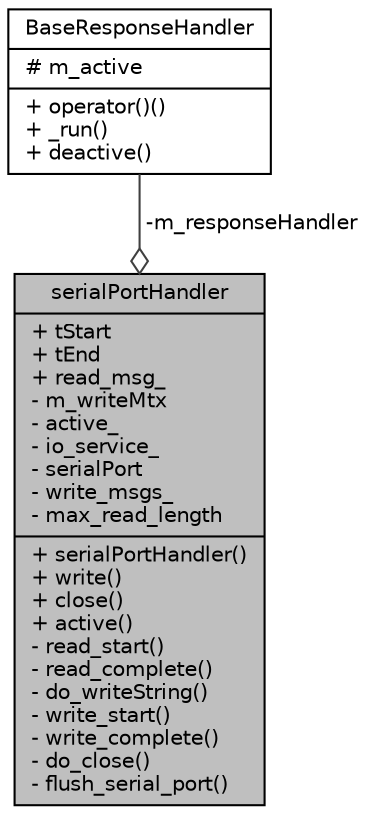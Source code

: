 digraph "serialPortHandler"
{
 // LATEX_PDF_SIZE
  edge [fontname="Helvetica",fontsize="10",labelfontname="Helvetica",labelfontsize="10"];
  node [fontname="Helvetica",fontsize="10",shape=record];
  Node1 [label="{serialPortHandler\n|+ tStart\l+ tEnd\l+ read_msg_\l- m_writeMtx\l- active_\l- io_service_\l- serialPort\l- write_msgs_\l- max_read_length\l|+ serialPortHandler()\l+ write()\l+ close()\l+ active()\l- read_start()\l- read_complete()\l- do_writeString()\l- write_start()\l- write_complete()\l- do_close()\l- flush_serial_port()\l}",height=0.2,width=0.4,color="black", fillcolor="grey75", style="filled", fontcolor="black",tooltip="This class handles the sending of the messages to the STM board via serial and it forwards the receiv..."];
  Node2 -> Node1 [color="grey25",fontsize="10",style="solid",label=" -m_responseHandler" ,arrowhead="odiamond",fontname="Helvetica"];
  Node2 [label="{BaseResponseHandler\n|# m_active\l|+ operator()()\l+ _run()\l+ deactive()\l}",height=0.2,width=0.4,color="black", fillcolor="white", style="filled",URL="$class_base_response_handler.html",tooltip="This class builds the base for handling the received messages from the STM board via serial."];
}
